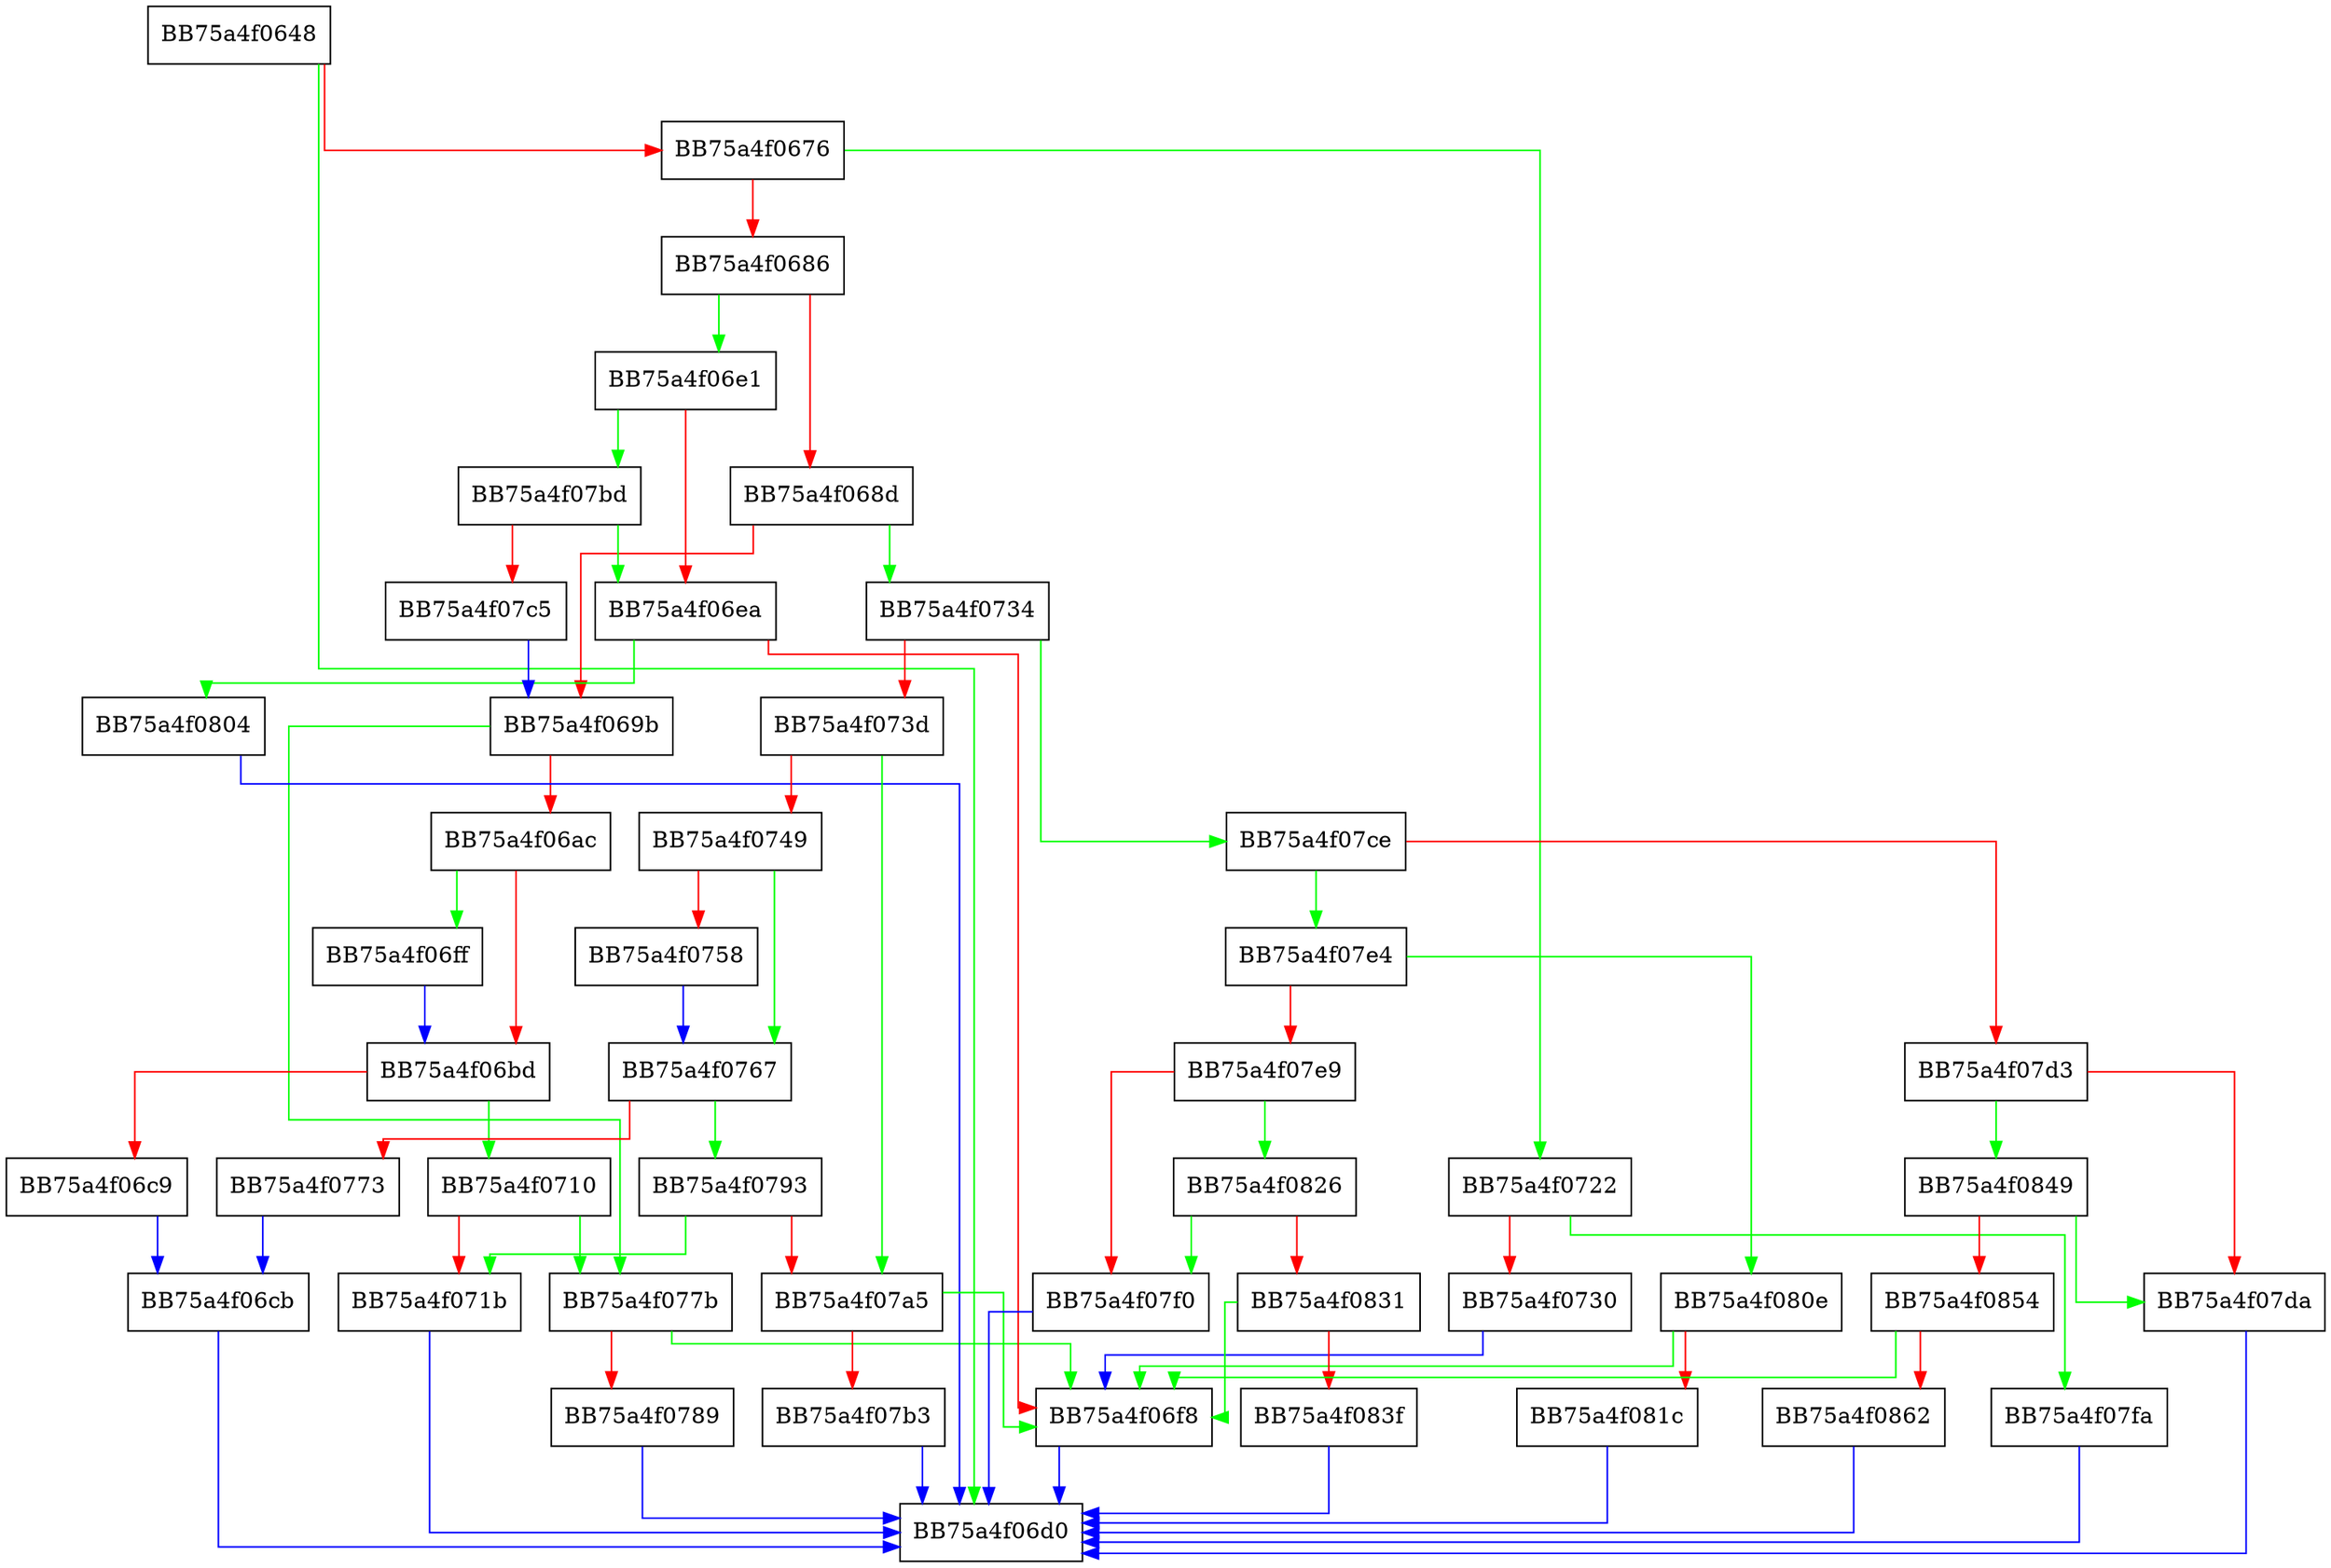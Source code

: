 digraph process_dest_reg {
  node [shape="box"];
  graph [splines=ortho];
  BB75a4f0648 -> BB75a4f06d0 [color="green"];
  BB75a4f0648 -> BB75a4f0676 [color="red"];
  BB75a4f0676 -> BB75a4f0722 [color="green"];
  BB75a4f0676 -> BB75a4f0686 [color="red"];
  BB75a4f0686 -> BB75a4f06e1 [color="green"];
  BB75a4f0686 -> BB75a4f068d [color="red"];
  BB75a4f068d -> BB75a4f0734 [color="green"];
  BB75a4f068d -> BB75a4f069b [color="red"];
  BB75a4f069b -> BB75a4f077b [color="green"];
  BB75a4f069b -> BB75a4f06ac [color="red"];
  BB75a4f06ac -> BB75a4f06ff [color="green"];
  BB75a4f06ac -> BB75a4f06bd [color="red"];
  BB75a4f06bd -> BB75a4f0710 [color="green"];
  BB75a4f06bd -> BB75a4f06c9 [color="red"];
  BB75a4f06c9 -> BB75a4f06cb [color="blue"];
  BB75a4f06cb -> BB75a4f06d0 [color="blue"];
  BB75a4f06e1 -> BB75a4f07bd [color="green"];
  BB75a4f06e1 -> BB75a4f06ea [color="red"];
  BB75a4f06ea -> BB75a4f0804 [color="green"];
  BB75a4f06ea -> BB75a4f06f8 [color="red"];
  BB75a4f06f8 -> BB75a4f06d0 [color="blue"];
  BB75a4f06ff -> BB75a4f06bd [color="blue"];
  BB75a4f0710 -> BB75a4f077b [color="green"];
  BB75a4f0710 -> BB75a4f071b [color="red"];
  BB75a4f071b -> BB75a4f06d0 [color="blue"];
  BB75a4f0722 -> BB75a4f07fa [color="green"];
  BB75a4f0722 -> BB75a4f0730 [color="red"];
  BB75a4f0730 -> BB75a4f06f8 [color="blue"];
  BB75a4f0734 -> BB75a4f07ce [color="green"];
  BB75a4f0734 -> BB75a4f073d [color="red"];
  BB75a4f073d -> BB75a4f07a5 [color="green"];
  BB75a4f073d -> BB75a4f0749 [color="red"];
  BB75a4f0749 -> BB75a4f0767 [color="green"];
  BB75a4f0749 -> BB75a4f0758 [color="red"];
  BB75a4f0758 -> BB75a4f0767 [color="blue"];
  BB75a4f0767 -> BB75a4f0793 [color="green"];
  BB75a4f0767 -> BB75a4f0773 [color="red"];
  BB75a4f0773 -> BB75a4f06cb [color="blue"];
  BB75a4f077b -> BB75a4f06f8 [color="green"];
  BB75a4f077b -> BB75a4f0789 [color="red"];
  BB75a4f0789 -> BB75a4f06d0 [color="blue"];
  BB75a4f0793 -> BB75a4f071b [color="green"];
  BB75a4f0793 -> BB75a4f07a5 [color="red"];
  BB75a4f07a5 -> BB75a4f06f8 [color="green"];
  BB75a4f07a5 -> BB75a4f07b3 [color="red"];
  BB75a4f07b3 -> BB75a4f06d0 [color="blue"];
  BB75a4f07bd -> BB75a4f06ea [color="green"];
  BB75a4f07bd -> BB75a4f07c5 [color="red"];
  BB75a4f07c5 -> BB75a4f069b [color="blue"];
  BB75a4f07ce -> BB75a4f07e4 [color="green"];
  BB75a4f07ce -> BB75a4f07d3 [color="red"];
  BB75a4f07d3 -> BB75a4f0849 [color="green"];
  BB75a4f07d3 -> BB75a4f07da [color="red"];
  BB75a4f07da -> BB75a4f06d0 [color="blue"];
  BB75a4f07e4 -> BB75a4f080e [color="green"];
  BB75a4f07e4 -> BB75a4f07e9 [color="red"];
  BB75a4f07e9 -> BB75a4f0826 [color="green"];
  BB75a4f07e9 -> BB75a4f07f0 [color="red"];
  BB75a4f07f0 -> BB75a4f06d0 [color="blue"];
  BB75a4f07fa -> BB75a4f06d0 [color="blue"];
  BB75a4f0804 -> BB75a4f06d0 [color="blue"];
  BB75a4f080e -> BB75a4f06f8 [color="green"];
  BB75a4f080e -> BB75a4f081c [color="red"];
  BB75a4f081c -> BB75a4f06d0 [color="blue"];
  BB75a4f0826 -> BB75a4f07f0 [color="green"];
  BB75a4f0826 -> BB75a4f0831 [color="red"];
  BB75a4f0831 -> BB75a4f06f8 [color="green"];
  BB75a4f0831 -> BB75a4f083f [color="red"];
  BB75a4f083f -> BB75a4f06d0 [color="blue"];
  BB75a4f0849 -> BB75a4f07da [color="green"];
  BB75a4f0849 -> BB75a4f0854 [color="red"];
  BB75a4f0854 -> BB75a4f06f8 [color="green"];
  BB75a4f0854 -> BB75a4f0862 [color="red"];
  BB75a4f0862 -> BB75a4f06d0 [color="blue"];
}